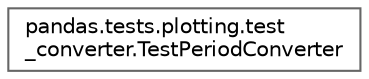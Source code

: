 digraph "Graphical Class Hierarchy"
{
 // LATEX_PDF_SIZE
  bgcolor="transparent";
  edge [fontname=Helvetica,fontsize=10,labelfontname=Helvetica,labelfontsize=10];
  node [fontname=Helvetica,fontsize=10,shape=box,height=0.2,width=0.4];
  rankdir="LR";
  Node0 [id="Node000000",label="pandas.tests.plotting.test\l_converter.TestPeriodConverter",height=0.2,width=0.4,color="grey40", fillcolor="white", style="filled",URL="$d5/d11/classpandas_1_1tests_1_1plotting_1_1test__converter_1_1TestPeriodConverter.html",tooltip=" "];
}
